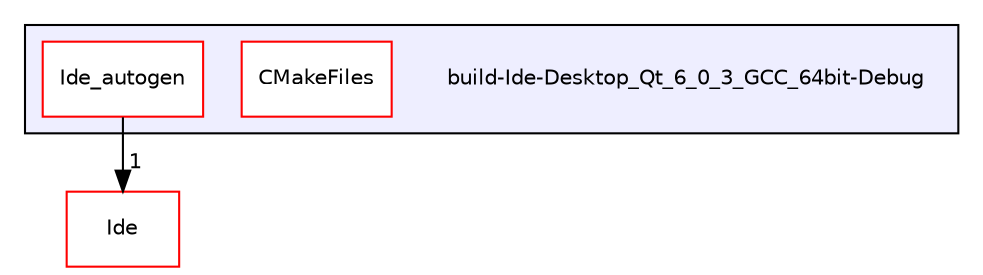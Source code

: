digraph "build-Ide-Desktop_Qt_6_0_3_GCC_64bit-Debug" {
  compound=true
  node [ fontsize="10", fontname="Helvetica"];
  edge [ labelfontsize="10", labelfontname="Helvetica"];
  subgraph clusterdir_a4a0c7a37bf0749c1da12d190a3045c3 {
    graph [ bgcolor="#eeeeff", pencolor="black", label="" URL="dir_a4a0c7a37bf0749c1da12d190a3045c3.html"];
    dir_a4a0c7a37bf0749c1da12d190a3045c3 [shape=plaintext label="build-Ide-Desktop_Qt_6_0_3_GCC_64bit-Debug"];
    dir_b65911d5d85a2812c0ea097ea8668290 [shape=box label="CMakeFiles" color="red" fillcolor="white" style="filled" URL="dir_b65911d5d85a2812c0ea097ea8668290.html"];
    dir_5819f0aafea1b45da47f0d03dcf990db [shape=box label="Ide_autogen" color="red" fillcolor="white" style="filled" URL="dir_5819f0aafea1b45da47f0d03dcf990db.html"];
  }
  dir_68429450acb3cb0c38ed32ec649647d7 [shape=box label="Ide" fillcolor="white" style="filled" color="red" URL="dir_68429450acb3cb0c38ed32ec649647d7.html"];
  dir_5819f0aafea1b45da47f0d03dcf990db->dir_68429450acb3cb0c38ed32ec649647d7 [headlabel="1", labeldistance=1.5 headhref="dir_000012_000001.html"];
}
